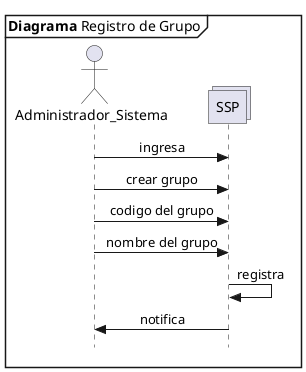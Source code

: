 @startuml Registrar_Grupo
skinparam Style strictuml
skinparam SequenceMessageAlignment center

mainframe **Diagrama** Registro de Grupo

actor Administrador_Sistema as admin
collections SSP 

admin -> SSP : ingresa
admin -> SSP : crear grupo
admin -> SSP : codigo del grupo
admin -> SSP : nombre del grupo
SSP -> SSP : registra
SSP -> admin : notifica 

@enduml